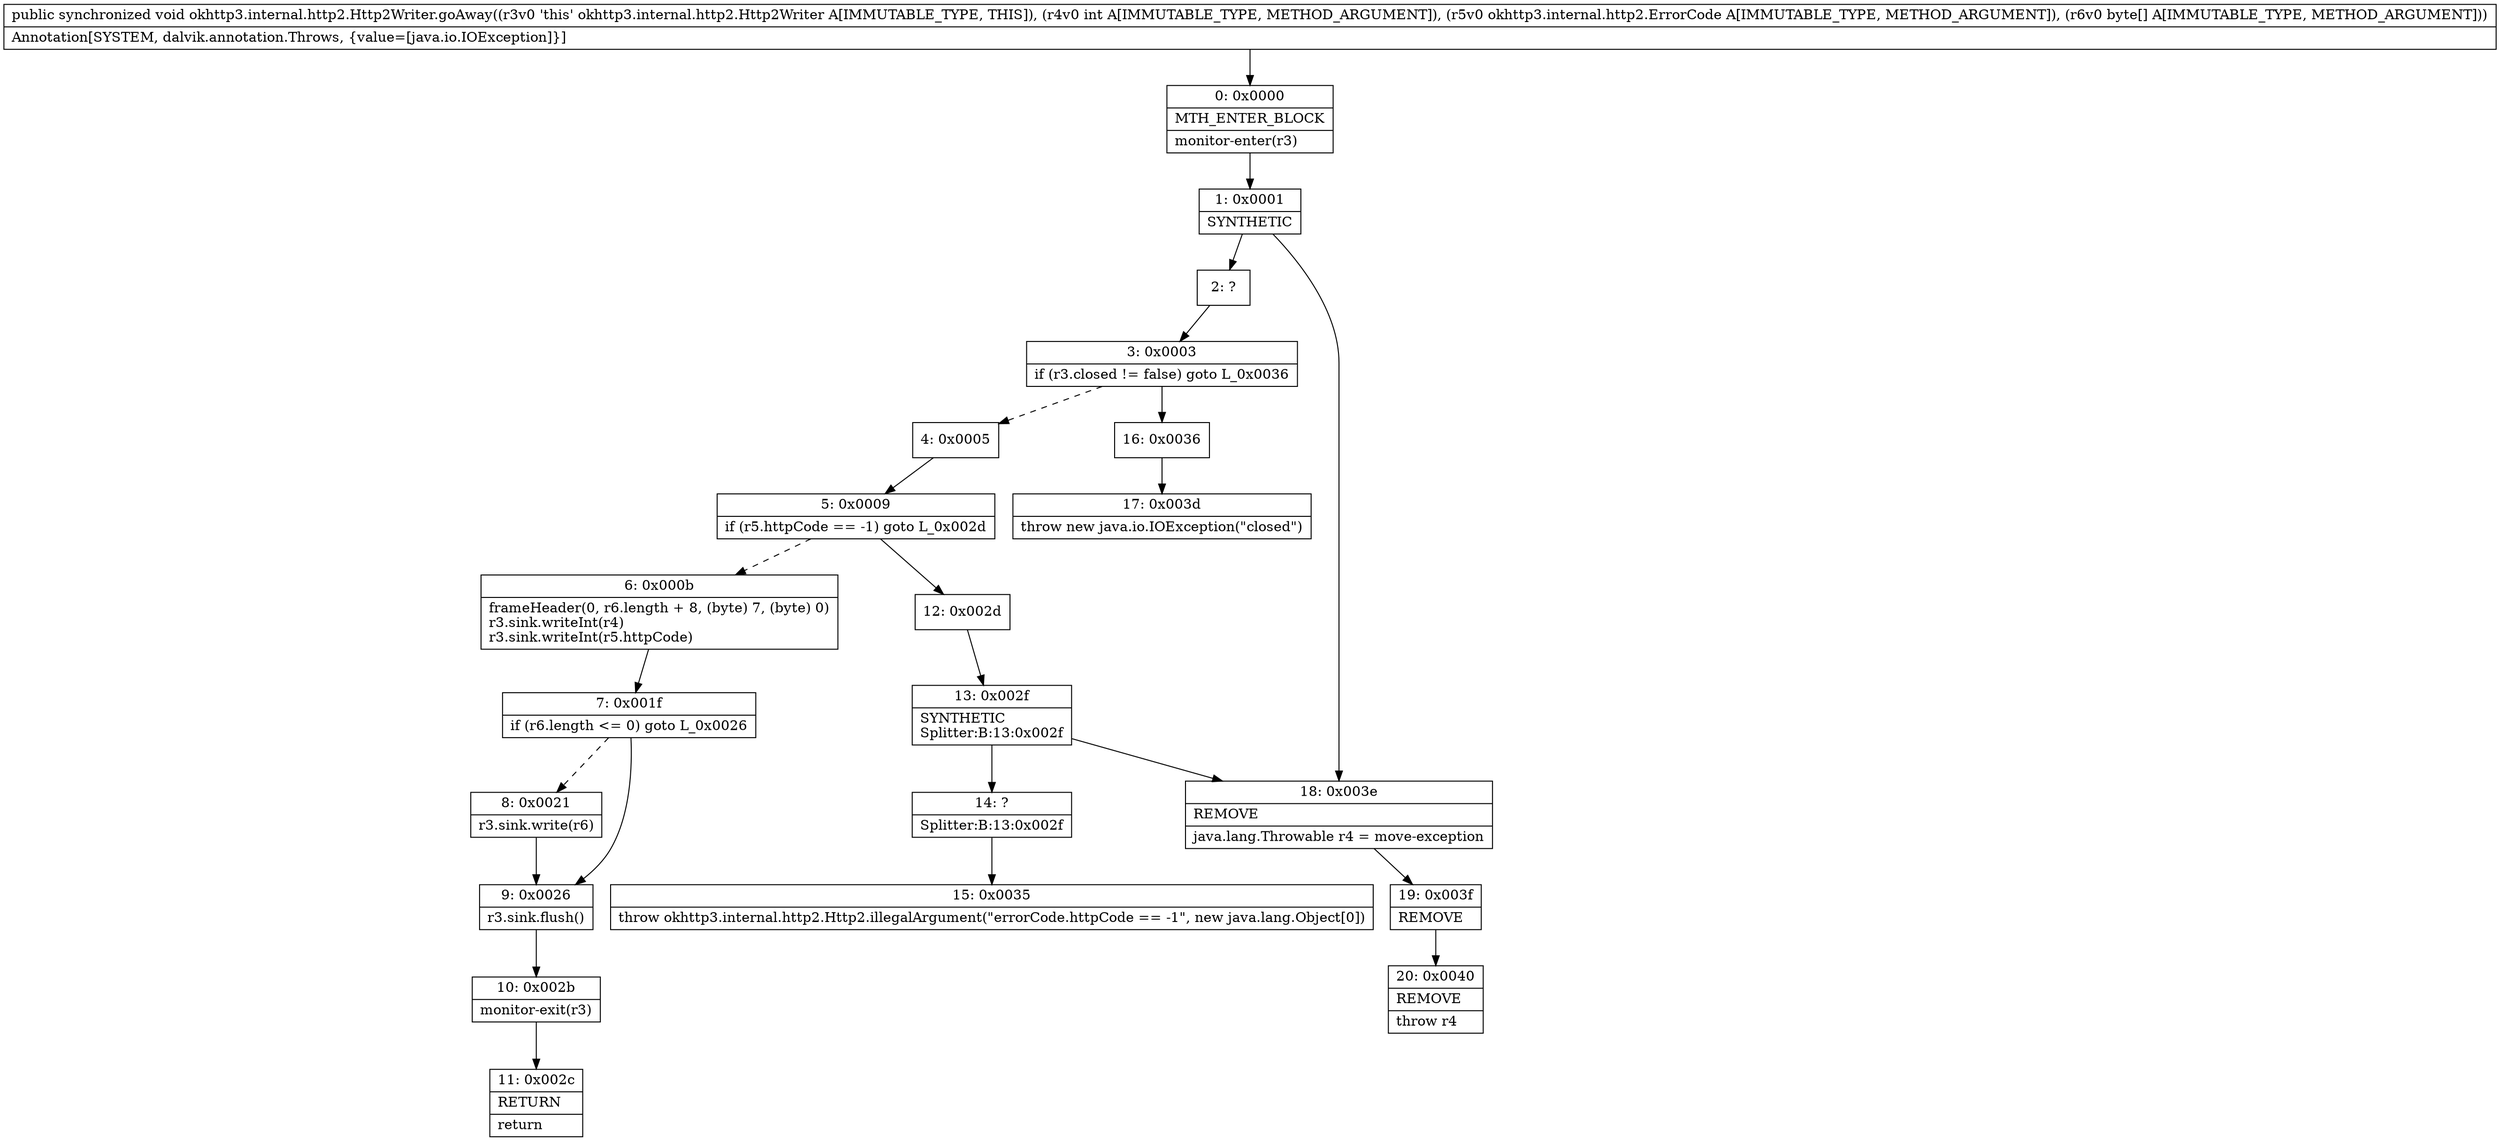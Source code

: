 digraph "CFG forokhttp3.internal.http2.Http2Writer.goAway(ILokhttp3\/internal\/http2\/ErrorCode;[B)V" {
Node_0 [shape=record,label="{0\:\ 0x0000|MTH_ENTER_BLOCK\l|monitor\-enter(r3)\l}"];
Node_1 [shape=record,label="{1\:\ 0x0001|SYNTHETIC\l}"];
Node_2 [shape=record,label="{2\:\ ?}"];
Node_3 [shape=record,label="{3\:\ 0x0003|if (r3.closed != false) goto L_0x0036\l}"];
Node_4 [shape=record,label="{4\:\ 0x0005}"];
Node_5 [shape=record,label="{5\:\ 0x0009|if (r5.httpCode == \-1) goto L_0x002d\l}"];
Node_6 [shape=record,label="{6\:\ 0x000b|frameHeader(0, r6.length + 8, (byte) 7, (byte) 0)\lr3.sink.writeInt(r4)\lr3.sink.writeInt(r5.httpCode)\l}"];
Node_7 [shape=record,label="{7\:\ 0x001f|if (r6.length \<= 0) goto L_0x0026\l}"];
Node_8 [shape=record,label="{8\:\ 0x0021|r3.sink.write(r6)\l}"];
Node_9 [shape=record,label="{9\:\ 0x0026|r3.sink.flush()\l}"];
Node_10 [shape=record,label="{10\:\ 0x002b|monitor\-exit(r3)\l}"];
Node_11 [shape=record,label="{11\:\ 0x002c|RETURN\l|return\l}"];
Node_12 [shape=record,label="{12\:\ 0x002d}"];
Node_13 [shape=record,label="{13\:\ 0x002f|SYNTHETIC\lSplitter:B:13:0x002f\l}"];
Node_14 [shape=record,label="{14\:\ ?|Splitter:B:13:0x002f\l}"];
Node_15 [shape=record,label="{15\:\ 0x0035|throw okhttp3.internal.http2.Http2.illegalArgument(\"errorCode.httpCode == \-1\", new java.lang.Object[0])\l}"];
Node_16 [shape=record,label="{16\:\ 0x0036}"];
Node_17 [shape=record,label="{17\:\ 0x003d|throw new java.io.IOException(\"closed\")\l}"];
Node_18 [shape=record,label="{18\:\ 0x003e|REMOVE\l|java.lang.Throwable r4 = move\-exception\l}"];
Node_19 [shape=record,label="{19\:\ 0x003f|REMOVE\l}"];
Node_20 [shape=record,label="{20\:\ 0x0040|REMOVE\l|throw r4\l}"];
MethodNode[shape=record,label="{public synchronized void okhttp3.internal.http2.Http2Writer.goAway((r3v0 'this' okhttp3.internal.http2.Http2Writer A[IMMUTABLE_TYPE, THIS]), (r4v0 int A[IMMUTABLE_TYPE, METHOD_ARGUMENT]), (r5v0 okhttp3.internal.http2.ErrorCode A[IMMUTABLE_TYPE, METHOD_ARGUMENT]), (r6v0 byte[] A[IMMUTABLE_TYPE, METHOD_ARGUMENT]))  | Annotation[SYSTEM, dalvik.annotation.Throws, \{value=[java.io.IOException]\}]\l}"];
MethodNode -> Node_0;
Node_0 -> Node_1;
Node_1 -> Node_2;
Node_1 -> Node_18;
Node_2 -> Node_3;
Node_3 -> Node_4[style=dashed];
Node_3 -> Node_16;
Node_4 -> Node_5;
Node_5 -> Node_6[style=dashed];
Node_5 -> Node_12;
Node_6 -> Node_7;
Node_7 -> Node_8[style=dashed];
Node_7 -> Node_9;
Node_8 -> Node_9;
Node_9 -> Node_10;
Node_10 -> Node_11;
Node_12 -> Node_13;
Node_13 -> Node_14;
Node_13 -> Node_18;
Node_14 -> Node_15;
Node_16 -> Node_17;
Node_18 -> Node_19;
Node_19 -> Node_20;
}

